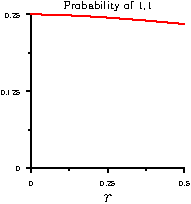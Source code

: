 import graph;
size(100, 100, IgnoreAspect);
real f(real r)
{
	return 2*(1-r)*(1-r)/(8*(1 + 2*r)) + 3*(1-r)*r/(8+16*r) + 10*r/(16+32*r);
}
xaxis(L = shift(-35, 0)*scale(0.75)*Label("$r$"), 0, RightTicks(N=2, n=2, format = scale(0.35)*defaultformat, Size = 2, size = 1));
yaxis("", ymin = 0, ymax = 0.25, ticks = LeftTicks(scale(0.35)*defaultformat, N = 2, n = 2, Size = 2, size = 1));
draw(graph(f, 0, 0.5, operator..), red);
label(scale(0.5)*shift(0, 8)*Label("Probability of 1,1"), point(N));